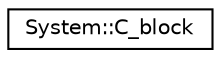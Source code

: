 digraph G
{
  edge [fontname="Helvetica",fontsize="10",labelfontname="Helvetica",labelfontsize="10"];
  node [fontname="Helvetica",fontsize="10",shape=record];
  rankdir="LR";
  Node1 [label="System::C_block",height=0.2,width=0.4,color="black", fillcolor="white", style="filled",URL="$class_system_1_1_c__block.html"];
}
